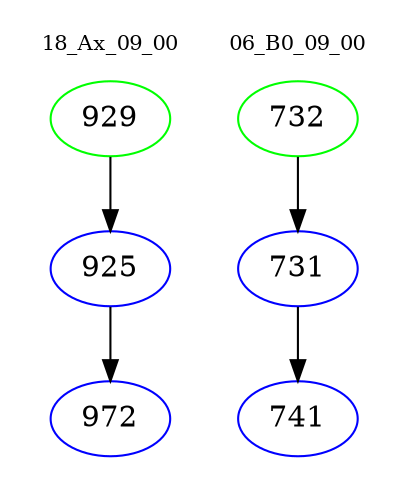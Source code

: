 digraph{
subgraph cluster_0 {
color = white
label = "18_Ax_09_00";
fontsize=10;
T0_929 [label="929", color="green"]
T0_929 -> T0_925 [color="black"]
T0_925 [label="925", color="blue"]
T0_925 -> T0_972 [color="black"]
T0_972 [label="972", color="blue"]
}
subgraph cluster_1 {
color = white
label = "06_B0_09_00";
fontsize=10;
T1_732 [label="732", color="green"]
T1_732 -> T1_731 [color="black"]
T1_731 [label="731", color="blue"]
T1_731 -> T1_741 [color="black"]
T1_741 [label="741", color="blue"]
}
}
